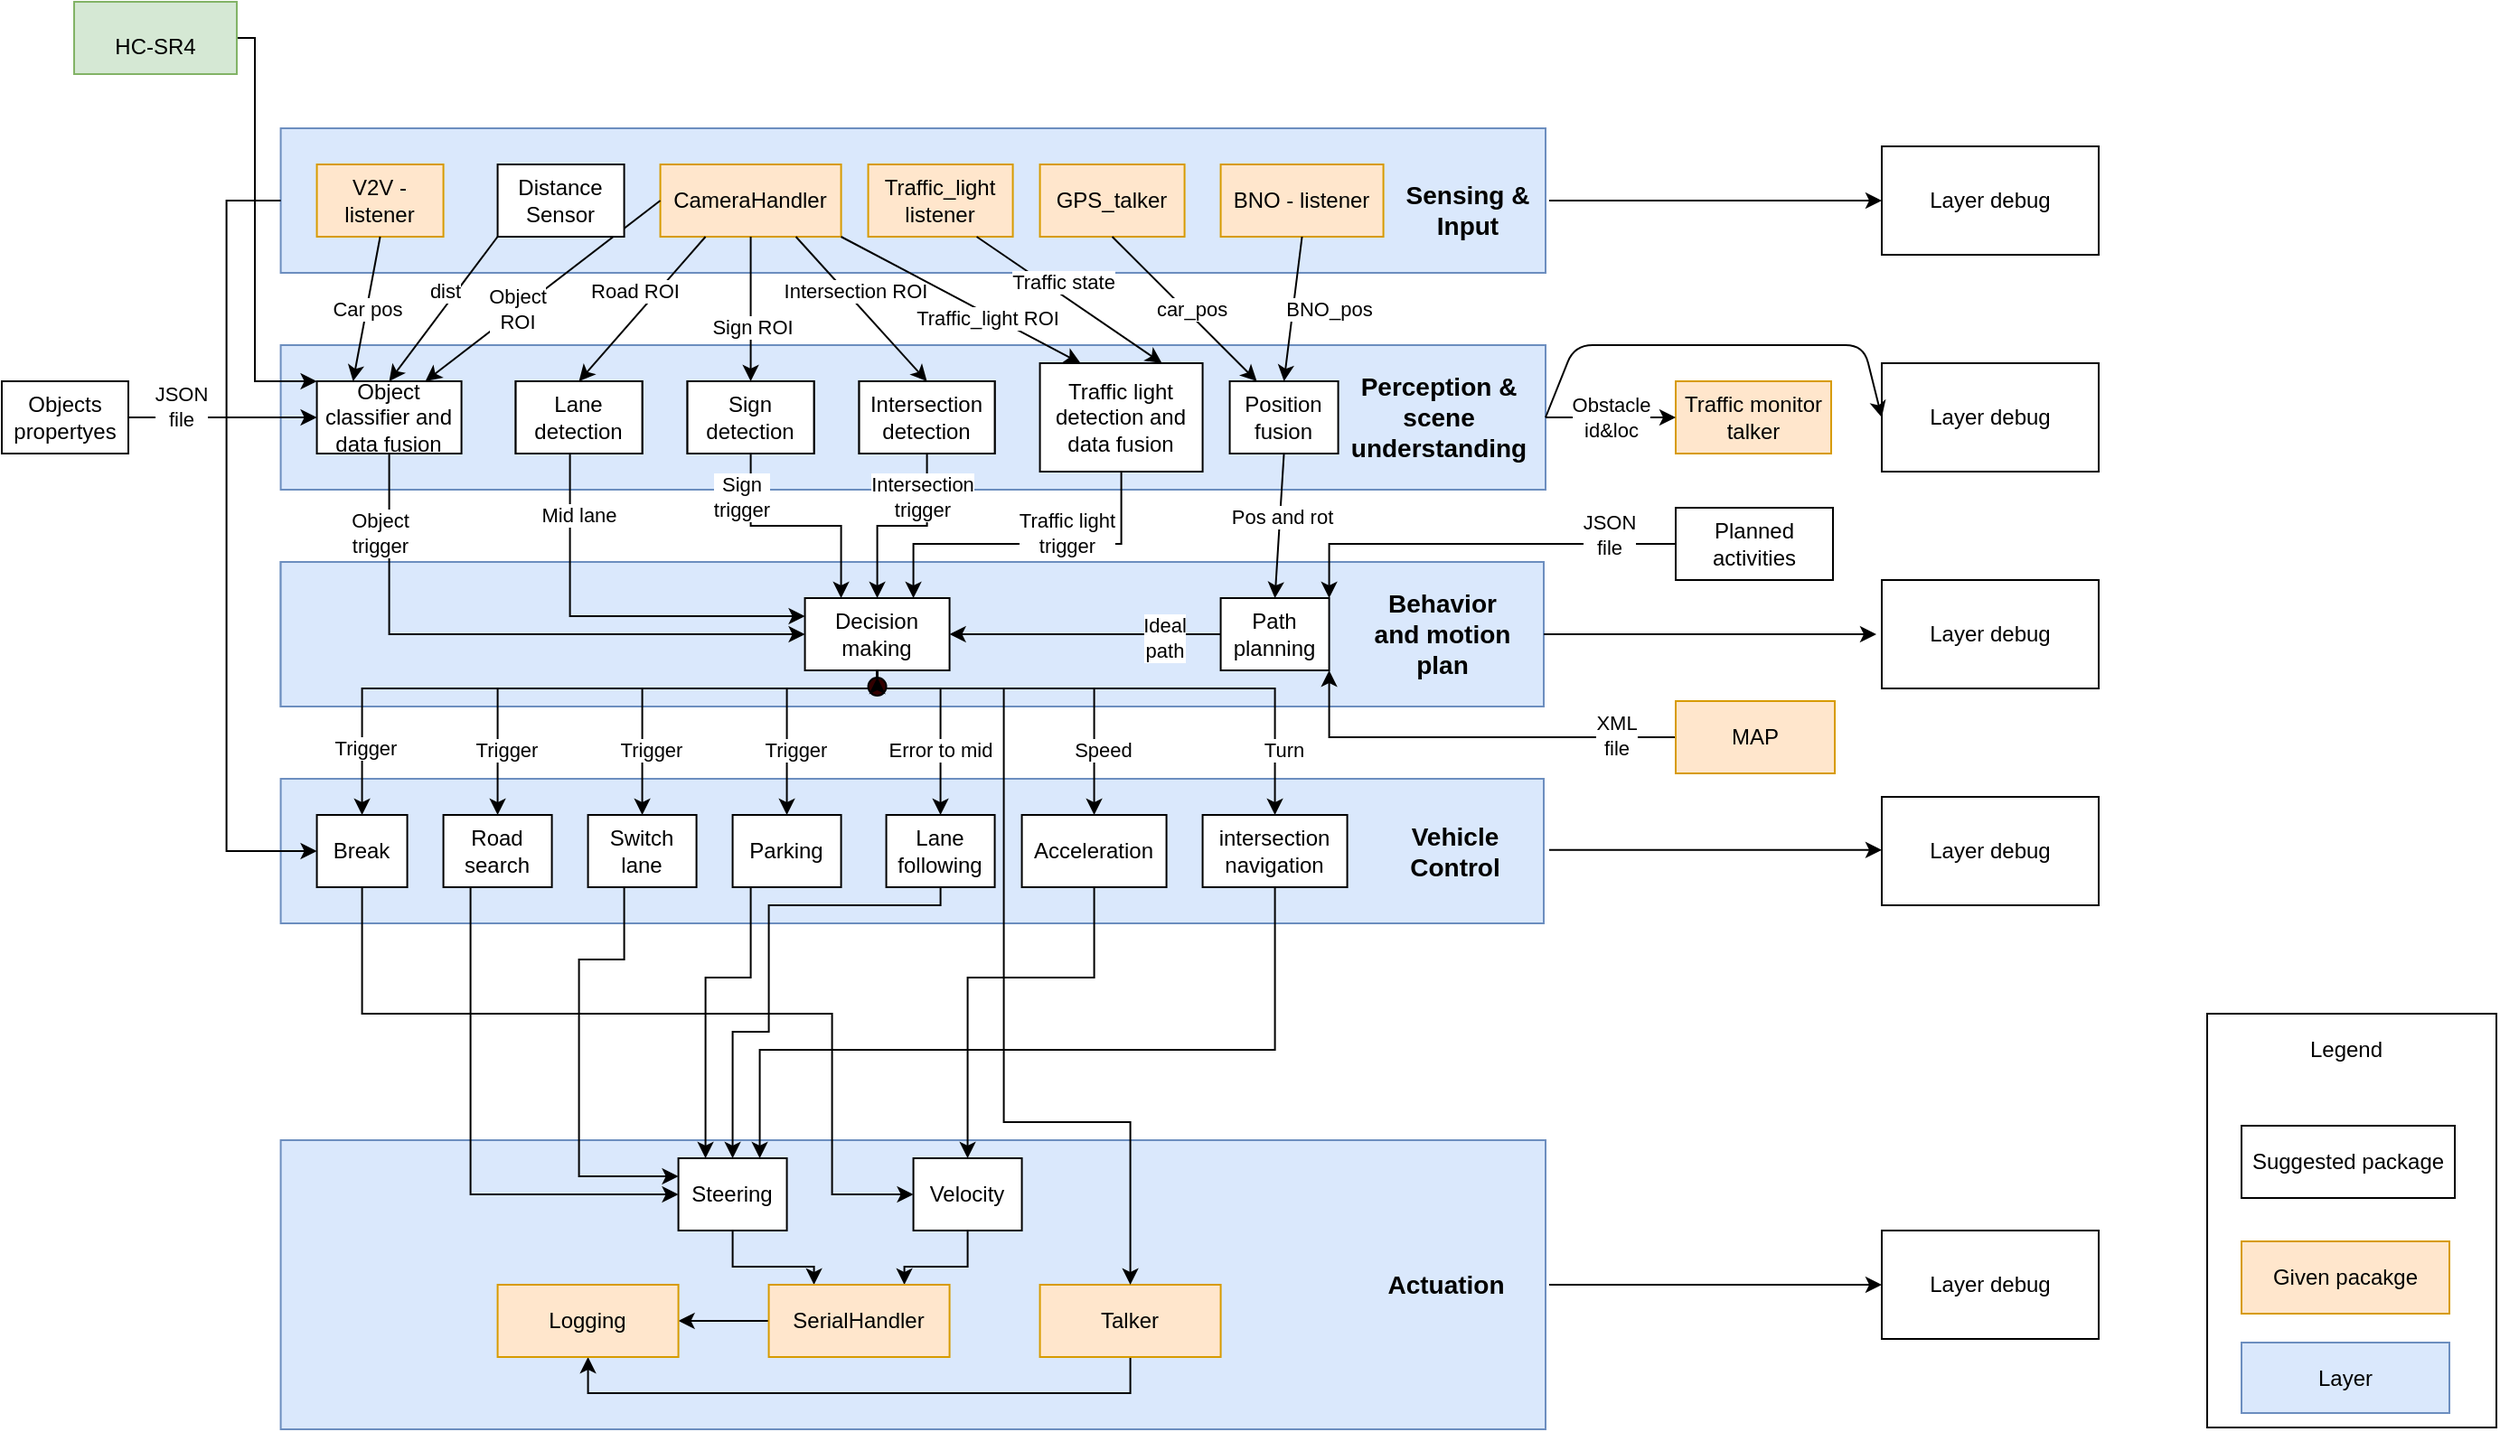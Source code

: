 <mxfile version="20.8.20" type="device"><diagram id="DKDZqXEprc8uhIXytFnv" name="Page-1"><mxGraphModel dx="1362" dy="754" grid="1" gridSize="10" guides="1" tooltips="1" connect="1" arrows="1" fold="1" page="1" pageScale="1" pageWidth="850" pageHeight="1100" math="0" shadow="0"><root><mxCell id="KGWVqX3tYelNZbesqAz7-0"/><mxCell id="KGWVqX3tYelNZbesqAz7-1" parent="KGWVqX3tYelNZbesqAz7-0"/><mxCell id="UW-TUA5hILtc3TxUjtZY-0" value="" style="rounded=0;whiteSpace=wrap;html=1;" parent="KGWVqX3tYelNZbesqAz7-1" vertex="1"><mxGeometry x="1710.004" y="780" width="160" height="229" as="geometry"/></mxCell><mxCell id="UW-TUA5hILtc3TxUjtZY-1" value="" style="rounded=0;whiteSpace=wrap;html=1;fillColor=#dae8fc;strokeColor=#6c8ebf;" parent="KGWVqX3tYelNZbesqAz7-1" vertex="1"><mxGeometry x="644.294" y="650" width="698.71" height="80" as="geometry"/></mxCell><mxCell id="UW-TUA5hILtc3TxUjtZY-2" value="" style="rounded=0;whiteSpace=wrap;html=1;fillColor=#dae8fc;strokeColor=#6c8ebf;" parent="KGWVqX3tYelNZbesqAz7-1" vertex="1"><mxGeometry x="644.294" y="850" width="699.71" height="160" as="geometry"/></mxCell><mxCell id="UW-TUA5hILtc3TxUjtZY-3" value="" style="rounded=0;whiteSpace=wrap;html=1;fillColor=#dae8fc;strokeColor=#6c8ebf;" parent="KGWVqX3tYelNZbesqAz7-1" vertex="1"><mxGeometry x="644.29" y="530" width="680" height="80" as="geometry"/></mxCell><mxCell id="UW-TUA5hILtc3TxUjtZY-4" value="" style="group;fillColor=#dae8fc;strokeColor=#6c8ebf;container=0;" parent="KGWVqX3tYelNZbesqAz7-1" vertex="1" connectable="0"><mxGeometry x="644.294" y="290" width="699.71" height="80" as="geometry"/></mxCell><mxCell id="UW-TUA5hILtc3TxUjtZY-5" value="" style="rounded=0;whiteSpace=wrap;html=1;fillColor=#dae8fc;strokeColor=#6c8ebf;" parent="KGWVqX3tYelNZbesqAz7-1" vertex="1"><mxGeometry x="644.294" y="410" width="699.71" height="80" as="geometry"/></mxCell><mxCell id="UW-TUA5hILtc3TxUjtZY-6" value="CameraHandler" style="rounded=0;whiteSpace=wrap;html=1;fillColor=#ffe6cc;strokeColor=#d79b00;" parent="KGWVqX3tYelNZbesqAz7-1" vertex="1"><mxGeometry x="854.29" y="310" width="100" height="40" as="geometry"/></mxCell><mxCell id="UW-TUA5hILtc3TxUjtZY-7" value="GPS_talker" style="rounded=0;whiteSpace=wrap;html=1;fillColor=#ffe6cc;strokeColor=#d79b00;" parent="KGWVqX3tYelNZbesqAz7-1" vertex="1"><mxGeometry x="1064.29" y="310" width="80" height="40" as="geometry"/></mxCell><mxCell id="UW-TUA5hILtc3TxUjtZY-8" value="Traffic_light listener" style="rounded=0;whiteSpace=wrap;html=1;fillColor=#ffe6cc;strokeColor=#d79b00;" parent="KGWVqX3tYelNZbesqAz7-1" vertex="1"><mxGeometry x="969.29" y="310" width="80" height="40" as="geometry"/></mxCell><mxCell id="UW-TUA5hILtc3TxUjtZY-9" value="BNO - listener" style="rounded=0;whiteSpace=wrap;html=1;fillColor=#ffe6cc;strokeColor=#d79b00;" parent="KGWVqX3tYelNZbesqAz7-1" vertex="1"><mxGeometry x="1164.29" y="310" width="90" height="40" as="geometry"/></mxCell><mxCell id="UW-TUA5hILtc3TxUjtZY-10" value="V2V - listener" style="rounded=0;whiteSpace=wrap;html=1;fillColor=#ffe6cc;strokeColor=#d79b00;" parent="KGWVqX3tYelNZbesqAz7-1" vertex="1"><mxGeometry x="664.29" y="310" width="70" height="40" as="geometry"/></mxCell><mxCell id="UW-TUA5hILtc3TxUjtZY-11" value="" style="endArrow=classic;html=1;exitX=0.25;exitY=1;exitDx=0;exitDy=0;entryX=0.5;entryY=0;entryDx=0;entryDy=0;" parent="KGWVqX3tYelNZbesqAz7-1" source="UW-TUA5hILtc3TxUjtZY-6" target="UW-TUA5hILtc3TxUjtZY-87" edge="1"><mxGeometry relative="1" as="geometry"><mxPoint x="974.29" y="650" as="sourcePoint"/><mxPoint x="1074.29" y="650" as="targetPoint"/></mxGeometry></mxCell><mxCell id="UW-TUA5hILtc3TxUjtZY-12" value="Road ROI" style="edgeLabel;resizable=0;html=1;align=center;verticalAlign=middle;" parent="UW-TUA5hILtc3TxUjtZY-11" connectable="0" vertex="1"><mxGeometry relative="1" as="geometry"><mxPoint x="-5.04" y="-9.69" as="offset"/></mxGeometry></mxCell><mxCell id="UW-TUA5hILtc3TxUjtZY-13" value="" style="endArrow=classic;html=1;exitX=0.5;exitY=1;exitDx=0;exitDy=0;entryX=0.5;entryY=0;entryDx=0;entryDy=0;" parent="KGWVqX3tYelNZbesqAz7-1" source="UW-TUA5hILtc3TxUjtZY-6" target="UW-TUA5hILtc3TxUjtZY-88" edge="1"><mxGeometry relative="1" as="geometry"><mxPoint x="749.29" y="350" as="sourcePoint"/><mxPoint x="744.29" y="430" as="targetPoint"/></mxGeometry></mxCell><mxCell id="UW-TUA5hILtc3TxUjtZY-14" value="&lt;div&gt;Sign ROI&lt;/div&gt;" style="edgeLabel;resizable=0;html=1;align=center;verticalAlign=middle;" parent="UW-TUA5hILtc3TxUjtZY-13" connectable="0" vertex="1"><mxGeometry relative="1" as="geometry"><mxPoint y="9.74" as="offset"/></mxGeometry></mxCell><mxCell id="UW-TUA5hILtc3TxUjtZY-15" value="" style="endArrow=classic;html=1;exitX=0.75;exitY=1;exitDx=0;exitDy=0;entryX=0.5;entryY=0;entryDx=0;entryDy=0;" parent="KGWVqX3tYelNZbesqAz7-1" source="UW-TUA5hILtc3TxUjtZY-6" target="UW-TUA5hILtc3TxUjtZY-89" edge="1"><mxGeometry relative="1" as="geometry"><mxPoint x="789.29" y="350" as="sourcePoint"/><mxPoint x="819.29" y="430" as="targetPoint"/></mxGeometry></mxCell><mxCell id="UW-TUA5hILtc3TxUjtZY-16" value="Intersection ROI" style="edgeLabel;resizable=0;html=1;align=center;verticalAlign=middle;" parent="UW-TUA5hILtc3TxUjtZY-15" connectable="0" vertex="1"><mxGeometry relative="1" as="geometry"><mxPoint x="-3.54" y="-9.81" as="offset"/></mxGeometry></mxCell><mxCell id="UW-TUA5hILtc3TxUjtZY-17" value="" style="endArrow=classic;html=1;exitX=0.5;exitY=1;exitDx=0;exitDy=0;entryX=0.5;entryY=0;entryDx=0;entryDy=0;" parent="KGWVqX3tYelNZbesqAz7-1" source="UW-TUA5hILtc3TxUjtZY-9" target="UW-TUA5hILtc3TxUjtZY-91" edge="1"><mxGeometry relative="1" as="geometry"><mxPoint x="814.29" y="350" as="sourcePoint"/><mxPoint x="901.79" y="430" as="targetPoint"/></mxGeometry></mxCell><mxCell id="UW-TUA5hILtc3TxUjtZY-18" value="BNO_pos" style="edgeLabel;resizable=0;html=1;align=center;verticalAlign=middle;" parent="UW-TUA5hILtc3TxUjtZY-17" connectable="0" vertex="1"><mxGeometry relative="1" as="geometry"><mxPoint x="19.88" y="-0.25" as="offset"/></mxGeometry></mxCell><mxCell id="UW-TUA5hILtc3TxUjtZY-19" value="" style="endArrow=classic;html=1;exitX=0.5;exitY=1;exitDx=0;exitDy=0;entryX=0.25;entryY=0;entryDx=0;entryDy=0;" parent="KGWVqX3tYelNZbesqAz7-1" source="UW-TUA5hILtc3TxUjtZY-7" target="UW-TUA5hILtc3TxUjtZY-91" edge="1"><mxGeometry relative="1" as="geometry"><mxPoint x="1129.29" y="350" as="sourcePoint"/><mxPoint x="1169.29" y="430" as="targetPoint"/></mxGeometry></mxCell><mxCell id="UW-TUA5hILtc3TxUjtZY-20" value="car_pos" style="edgeLabel;resizable=0;html=1;align=center;verticalAlign=middle;" parent="UW-TUA5hILtc3TxUjtZY-19" connectable="0" vertex="1"><mxGeometry relative="1" as="geometry"><mxPoint x="3.74" y="-0.01" as="offset"/></mxGeometry></mxCell><mxCell id="UW-TUA5hILtc3TxUjtZY-21" value="" style="endArrow=classic;html=1;exitX=1;exitY=1;exitDx=0;exitDy=0;entryX=0.25;entryY=0;entryDx=0;entryDy=0;" parent="KGWVqX3tYelNZbesqAz7-1" source="UW-TUA5hILtc3TxUjtZY-6" target="UW-TUA5hILtc3TxUjtZY-90" edge="1"><mxGeometry relative="1" as="geometry"><mxPoint x="929.29" y="350" as="sourcePoint"/><mxPoint x="988.04" y="430" as="targetPoint"/></mxGeometry></mxCell><mxCell id="UW-TUA5hILtc3TxUjtZY-22" value="Traffic_light ROI" style="edgeLabel;resizable=0;html=1;align=center;verticalAlign=middle;" parent="UW-TUA5hILtc3TxUjtZY-21" connectable="0" vertex="1"><mxGeometry relative="1" as="geometry"><mxPoint x="13.84" y="10.05" as="offset"/></mxGeometry></mxCell><mxCell id="UW-TUA5hILtc3TxUjtZY-23" value="" style="endArrow=classic;html=1;exitX=0.75;exitY=1;exitDx=0;exitDy=0;entryX=0.75;entryY=0;entryDx=0;entryDy=0;" parent="KGWVqX3tYelNZbesqAz7-1" source="UW-TUA5hILtc3TxUjtZY-8" target="UW-TUA5hILtc3TxUjtZY-90" edge="1"><mxGeometry relative="1" as="geometry"><mxPoint x="929.29" y="350" as="sourcePoint"/><mxPoint x="1006.79" y="430" as="targetPoint"/></mxGeometry></mxCell><mxCell id="UW-TUA5hILtc3TxUjtZY-24" value="Traffic state" style="edgeLabel;resizable=0;html=1;align=center;verticalAlign=middle;" parent="UW-TUA5hILtc3TxUjtZY-23" connectable="0" vertex="1"><mxGeometry relative="1" as="geometry"><mxPoint x="-3.54" y="-9.81" as="offset"/></mxGeometry></mxCell><mxCell id="UW-TUA5hILtc3TxUjtZY-25" value="" style="endArrow=classic;html=1;exitX=0.5;exitY=1;exitDx=0;exitDy=0;entryX=0.25;entryY=0;entryDx=0;entryDy=0;" parent="KGWVqX3tYelNZbesqAz7-1" source="UW-TUA5hILtc3TxUjtZY-10" target="UW-TUA5hILtc3TxUjtZY-86" edge="1"><mxGeometry relative="1" as="geometry"><mxPoint x="879.29" y="350" as="sourcePoint"/><mxPoint x="819.29" y="430" as="targetPoint"/></mxGeometry></mxCell><mxCell id="UW-TUA5hILtc3TxUjtZY-26" value="Car pos" style="edgeLabel;resizable=0;align=center;verticalAlign=middle;html=1;" parent="UW-TUA5hILtc3TxUjtZY-25" connectable="0" vertex="1"><mxGeometry relative="1" as="geometry"/></mxCell><mxCell id="UW-TUA5hILtc3TxUjtZY-27" value="" style="endArrow=classic;html=1;exitX=0;exitY=0.5;exitDx=0;exitDy=0;entryX=0.75;entryY=0;entryDx=0;entryDy=0;" parent="KGWVqX3tYelNZbesqAz7-1" source="UW-TUA5hILtc3TxUjtZY-6" target="UW-TUA5hILtc3TxUjtZY-86" edge="1"><mxGeometry relative="1" as="geometry"><mxPoint x="871.79" y="340" as="sourcePoint"/><mxPoint x="764.29" y="420" as="targetPoint"/></mxGeometry></mxCell><mxCell id="UW-TUA5hILtc3TxUjtZY-28" value="&lt;div&gt;Object &lt;br&gt;&lt;/div&gt;&lt;div&gt;ROI&lt;br&gt;&lt;/div&gt;" style="edgeLabel;resizable=0;html=1;align=center;verticalAlign=middle;" parent="UW-TUA5hILtc3TxUjtZY-27" connectable="0" vertex="1"><mxGeometry relative="1" as="geometry"><mxPoint x="-15" y="10" as="offset"/></mxGeometry></mxCell><mxCell id="UW-TUA5hILtc3TxUjtZY-29" value="" style="group;strokeColor=#6c8ebf;fillColor=#dae8fc;container=0;" parent="KGWVqX3tYelNZbesqAz7-1" vertex="1" connectable="0"><mxGeometry x="644.294" y="530" width="698.71" height="80" as="geometry"/></mxCell><mxCell id="UW-TUA5hILtc3TxUjtZY-30" value="" style="endArrow=classic;html=1;exitX=0;exitY=1;exitDx=0;exitDy=0;entryX=0.5;entryY=0;entryDx=0;entryDy=0;" parent="KGWVqX3tYelNZbesqAz7-1" source="UW-TUA5hILtc3TxUjtZY-85" target="UW-TUA5hILtc3TxUjtZY-86" edge="1"><mxGeometry relative="1" as="geometry"><mxPoint x="854.29" y="330" as="sourcePoint"/><mxPoint x="724.29" y="430" as="targetPoint"/></mxGeometry></mxCell><mxCell id="UW-TUA5hILtc3TxUjtZY-31" value="dist" style="edgeLabel;resizable=0;html=1;align=center;verticalAlign=middle;" parent="UW-TUA5hILtc3TxUjtZY-30" connectable="0" vertex="1"><mxGeometry relative="1" as="geometry"><mxPoint y="-10" as="offset"/></mxGeometry></mxCell><mxCell id="UW-TUA5hILtc3TxUjtZY-32" value="" style="endArrow=classic;html=1;entryX=0.5;entryY=0;entryDx=0;entryDy=0;exitX=0.5;exitY=1;exitDx=0;exitDy=0;" parent="KGWVqX3tYelNZbesqAz7-1" source="UW-TUA5hILtc3TxUjtZY-91" target="UW-TUA5hILtc3TxUjtZY-99" edge="1"><mxGeometry relative="1" as="geometry"><mxPoint x="1201.79" y="460" as="sourcePoint"/><mxPoint x="1196.79" y="540" as="targetPoint"/></mxGeometry></mxCell><mxCell id="UW-TUA5hILtc3TxUjtZY-33" value="Pos and rot" style="edgeLabel;resizable=0;html=1;align=center;verticalAlign=middle;" parent="UW-TUA5hILtc3TxUjtZY-32" connectable="0" vertex="1"><mxGeometry relative="1" as="geometry"><mxPoint x="1.24" y="-4.84" as="offset"/></mxGeometry></mxCell><mxCell id="UW-TUA5hILtc3TxUjtZY-34" value="&lt;font style=&quot;font-size: 14px&quot;&gt;&lt;b&gt;Vehicle Control&lt;/b&gt;&lt;/font&gt;" style="text;html=1;strokeColor=none;fillColor=none;align=center;verticalAlign=middle;whiteSpace=wrap;rounded=0;" parent="KGWVqX3tYelNZbesqAz7-1" vertex="1"><mxGeometry x="1249" y="680" width="90" height="20" as="geometry"/></mxCell><mxCell id="UW-TUA5hILtc3TxUjtZY-35" style="edgeStyle=orthogonalEdgeStyle;rounded=0;orthogonalLoop=1;jettySize=auto;html=1;entryX=0;entryY=0.5;entryDx=0;entryDy=0;" parent="KGWVqX3tYelNZbesqAz7-1" source="UW-TUA5hILtc3TxUjtZY-36" target="UW-TUA5hILtc3TxUjtZY-77" edge="1"><mxGeometry relative="1" as="geometry"><Array as="points"><mxPoint x="689.29" y="780"/><mxPoint x="949.29" y="780"/><mxPoint x="949.29" y="880"/></Array></mxGeometry></mxCell><mxCell id="UW-TUA5hILtc3TxUjtZY-36" value="Break" style="rounded=0;whiteSpace=wrap;html=1;" parent="KGWVqX3tYelNZbesqAz7-1" vertex="1"><mxGeometry x="664.29" y="670" width="50" height="40" as="geometry"/></mxCell><mxCell id="UW-TUA5hILtc3TxUjtZY-37" style="edgeStyle=orthogonalEdgeStyle;rounded=0;orthogonalLoop=1;jettySize=auto;html=1;entryX=1;entryY=0;entryDx=0;entryDy=0;" parent="KGWVqX3tYelNZbesqAz7-1" source="UW-TUA5hILtc3TxUjtZY-38" target="UW-TUA5hILtc3TxUjtZY-99" edge="1"><mxGeometry relative="1" as="geometry"><Array as="points"><mxPoint x="1224.29" y="520"/></Array></mxGeometry></mxCell><mxCell id="UW-TUA5hILtc3TxUjtZY-38" value="Planned activities" style="rounded=0;whiteSpace=wrap;html=1;" parent="KGWVqX3tYelNZbesqAz7-1" vertex="1"><mxGeometry x="1416.004" y="500" width="87" height="40" as="geometry"/></mxCell><mxCell id="UW-TUA5hILtc3TxUjtZY-39" style="edgeStyle=orthogonalEdgeStyle;rounded=0;orthogonalLoop=1;jettySize=auto;html=1;entryX=0.25;entryY=0;entryDx=0;entryDy=0;" parent="KGWVqX3tYelNZbesqAz7-1" source="UW-TUA5hILtc3TxUjtZY-40" target="UW-TUA5hILtc3TxUjtZY-79" edge="1"><mxGeometry relative="1" as="geometry"><Array as="points"><mxPoint x="904.29" y="760"/><mxPoint x="879.29" y="760"/></Array></mxGeometry></mxCell><mxCell id="UW-TUA5hILtc3TxUjtZY-40" value="Parking" style="rounded=0;whiteSpace=wrap;html=1;" parent="KGWVqX3tYelNZbesqAz7-1" vertex="1"><mxGeometry x="894.29" y="670" width="60" height="40" as="geometry"/></mxCell><mxCell id="UW-TUA5hILtc3TxUjtZY-41" style="edgeStyle=orthogonalEdgeStyle;rounded=0;orthogonalLoop=1;jettySize=auto;html=1;entryX=0.75;entryY=0;entryDx=0;entryDy=0;" parent="KGWVqX3tYelNZbesqAz7-1" source="UW-TUA5hILtc3TxUjtZY-42" target="UW-TUA5hILtc3TxUjtZY-79" edge="1"><mxGeometry relative="1" as="geometry"><Array as="points"><mxPoint x="1194.29" y="800"/><mxPoint x="909.29" y="800"/></Array></mxGeometry></mxCell><mxCell id="UW-TUA5hILtc3TxUjtZY-42" value="intersection navigation" style="rounded=0;whiteSpace=wrap;html=1;" parent="KGWVqX3tYelNZbesqAz7-1" vertex="1"><mxGeometry x="1154.29" y="670" width="80" height="40" as="geometry"/></mxCell><mxCell id="UW-TUA5hILtc3TxUjtZY-43" style="edgeStyle=orthogonalEdgeStyle;rounded=0;orthogonalLoop=1;jettySize=auto;html=1;entryX=0;entryY=0.5;entryDx=0;entryDy=0;exitX=0.25;exitY=1;exitDx=0;exitDy=0;" parent="KGWVqX3tYelNZbesqAz7-1" source="UW-TUA5hILtc3TxUjtZY-44" target="UW-TUA5hILtc3TxUjtZY-79" edge="1"><mxGeometry relative="1" as="geometry"><Array as="points"><mxPoint x="749.29" y="880"/></Array></mxGeometry></mxCell><mxCell id="UW-TUA5hILtc3TxUjtZY-44" value="Road search" style="rounded=0;whiteSpace=wrap;html=1;" parent="KGWVqX3tYelNZbesqAz7-1" vertex="1"><mxGeometry x="734.29" y="670" width="60" height="40" as="geometry"/></mxCell><mxCell id="UW-TUA5hILtc3TxUjtZY-45" style="edgeStyle=orthogonalEdgeStyle;rounded=0;orthogonalLoop=1;jettySize=auto;html=1;entryX=0;entryY=0.25;entryDx=0;entryDy=0;" parent="KGWVqX3tYelNZbesqAz7-1" source="UW-TUA5hILtc3TxUjtZY-46" target="UW-TUA5hILtc3TxUjtZY-79" edge="1"><mxGeometry relative="1" as="geometry"><Array as="points"><mxPoint x="834.29" y="750"/><mxPoint x="809.29" y="750"/><mxPoint x="809.29" y="870"/></Array></mxGeometry></mxCell><mxCell id="UW-TUA5hILtc3TxUjtZY-46" value="Switch lane" style="rounded=0;whiteSpace=wrap;html=1;" parent="KGWVqX3tYelNZbesqAz7-1" vertex="1"><mxGeometry x="814.29" y="670" width="60" height="40" as="geometry"/></mxCell><mxCell id="UW-TUA5hILtc3TxUjtZY-47" style="edgeStyle=orthogonalEdgeStyle;rounded=0;orthogonalLoop=1;jettySize=auto;html=1;entryX=0;entryY=0.5;entryDx=0;entryDy=0;" parent="KGWVqX3tYelNZbesqAz7-1" source="UW-TUA5hILtc3TxUjtZY-86" target="UW-TUA5hILtc3TxUjtZY-101" edge="1"><mxGeometry relative="1" as="geometry"><Array as="points"><mxPoint x="704.29" y="570"/></Array></mxGeometry></mxCell><mxCell id="UW-TUA5hILtc3TxUjtZY-48" style="edgeStyle=orthogonalEdgeStyle;rounded=0;orthogonalLoop=1;jettySize=auto;html=1;entryX=0;entryY=0.5;entryDx=0;entryDy=0;" parent="KGWVqX3tYelNZbesqAz7-1" target="UW-TUA5hILtc3TxUjtZY-36" edge="1"><mxGeometry relative="1" as="geometry"><mxPoint x="644.29" y="330" as="sourcePoint"/><Array as="points"><mxPoint x="614.29" y="330"/><mxPoint x="614.29" y="690"/></Array></mxGeometry></mxCell><mxCell id="UW-TUA5hILtc3TxUjtZY-49" style="edgeStyle=orthogonalEdgeStyle;rounded=0;orthogonalLoop=1;jettySize=auto;html=1;entryX=0.5;entryY=0;entryDx=0;entryDy=0;" parent="KGWVqX3tYelNZbesqAz7-1" source="UW-TUA5hILtc3TxUjtZY-101" target="UW-TUA5hILtc3TxUjtZY-46" edge="1"><mxGeometry relative="1" as="geometry"><Array as="points"><mxPoint x="974.29" y="600"/><mxPoint x="844.29" y="600"/></Array></mxGeometry></mxCell><mxCell id="UW-TUA5hILtc3TxUjtZY-50" style="edgeStyle=orthogonalEdgeStyle;rounded=0;orthogonalLoop=1;jettySize=auto;html=1;entryX=0.5;entryY=0;entryDx=0;entryDy=0;" parent="KGWVqX3tYelNZbesqAz7-1" target="UW-TUA5hILtc3TxUjtZY-69" edge="1"><mxGeometry relative="1" as="geometry"><mxPoint x="974.29" y="590" as="sourcePoint"/><mxPoint x="864.29" y="670" as="targetPoint"/><Array as="points"><mxPoint x="974.29" y="600"/><mxPoint x="1009.29" y="600"/></Array></mxGeometry></mxCell><mxCell id="UW-TUA5hILtc3TxUjtZY-51" style="edgeStyle=orthogonalEdgeStyle;rounded=0;orthogonalLoop=1;jettySize=auto;html=1;entryX=0.5;entryY=0;entryDx=0;entryDy=0;" parent="KGWVqX3tYelNZbesqAz7-1" target="UW-TUA5hILtc3TxUjtZY-40" edge="1"><mxGeometry relative="1" as="geometry"><mxPoint x="974.29" y="590" as="sourcePoint"/><mxPoint x="864.29" y="670" as="targetPoint"/><Array as="points"><mxPoint x="974.29" y="600"/><mxPoint x="924.29" y="600"/></Array></mxGeometry></mxCell><mxCell id="UW-TUA5hILtc3TxUjtZY-52" style="edgeStyle=orthogonalEdgeStyle;rounded=0;orthogonalLoop=1;jettySize=auto;html=1;entryX=0;entryY=0.25;entryDx=0;entryDy=0;" parent="KGWVqX3tYelNZbesqAz7-1" source="UW-TUA5hILtc3TxUjtZY-87" target="UW-TUA5hILtc3TxUjtZY-101" edge="1"><mxGeometry relative="1" as="geometry"><Array as="points"><mxPoint x="804.29" y="560"/></Array></mxGeometry></mxCell><mxCell id="UW-TUA5hILtc3TxUjtZY-53" style="edgeStyle=orthogonalEdgeStyle;rounded=0;orthogonalLoop=1;jettySize=auto;html=1;entryX=0.25;entryY=0;entryDx=0;entryDy=0;" parent="KGWVqX3tYelNZbesqAz7-1" source="UW-TUA5hILtc3TxUjtZY-88" target="UW-TUA5hILtc3TxUjtZY-101" edge="1"><mxGeometry relative="1" as="geometry"/></mxCell><mxCell id="UW-TUA5hILtc3TxUjtZY-54" style="edgeStyle=orthogonalEdgeStyle;rounded=0;orthogonalLoop=1;jettySize=auto;html=1;" parent="KGWVqX3tYelNZbesqAz7-1" source="UW-TUA5hILtc3TxUjtZY-89" target="UW-TUA5hILtc3TxUjtZY-101" edge="1"><mxGeometry relative="1" as="geometry"/></mxCell><mxCell id="UW-TUA5hILtc3TxUjtZY-55" style="edgeStyle=orthogonalEdgeStyle;rounded=0;orthogonalLoop=1;jettySize=auto;html=1;entryX=0.75;entryY=0;entryDx=0;entryDy=0;" parent="KGWVqX3tYelNZbesqAz7-1" source="UW-TUA5hILtc3TxUjtZY-90" target="UW-TUA5hILtc3TxUjtZY-101" edge="1"><mxGeometry relative="1" as="geometry"><Array as="points"><mxPoint x="1109.29" y="520"/><mxPoint x="994.29" y="520"/></Array></mxGeometry></mxCell><mxCell id="UW-TUA5hILtc3TxUjtZY-56" value="&lt;div&gt;JSON &lt;br&gt;&lt;/div&gt;&lt;div&gt;file&lt;/div&gt;" style="edgeLabel;resizable=0;html=1;align=center;verticalAlign=middle;" parent="KGWVqX3tYelNZbesqAz7-1" connectable="0" vertex="1"><mxGeometry x="1389.005" y="520.002" as="geometry"><mxPoint x="-10" y="-5" as="offset"/></mxGeometry></mxCell><mxCell id="UW-TUA5hILtc3TxUjtZY-57" value="&lt;div&gt;Traffic light&lt;/div&gt;&lt;div&gt;trigger&lt;br&gt;&lt;/div&gt;" style="edgeLabel;resizable=0;html=1;align=center;verticalAlign=middle;" parent="KGWVqX3tYelNZbesqAz7-1" connectable="0" vertex="1"><mxGeometry x="1064.295" y="520.002" as="geometry"><mxPoint x="14" y="-6" as="offset"/></mxGeometry></mxCell><mxCell id="UW-TUA5hILtc3TxUjtZY-58" value="&lt;div&gt;Intersection&lt;/div&gt;&lt;div&gt;trigger&lt;br&gt;&lt;/div&gt;" style="edgeLabel;resizable=0;html=1;align=center;verticalAlign=middle;" parent="KGWVqX3tYelNZbesqAz7-1" connectable="0" vertex="1"><mxGeometry x="984.295" y="500.002" as="geometry"><mxPoint x="14" y="-6" as="offset"/></mxGeometry></mxCell><mxCell id="UW-TUA5hILtc3TxUjtZY-59" value="&lt;div&gt;Sign&lt;/div&gt;&lt;div&gt;trigger&lt;br&gt;&lt;/div&gt;" style="edgeLabel;resizable=0;html=1;align=center;verticalAlign=middle;" parent="KGWVqX3tYelNZbesqAz7-1" connectable="0" vertex="1"><mxGeometry x="884.295" y="500.002" as="geometry"><mxPoint x="14" y="-6" as="offset"/></mxGeometry></mxCell><mxCell id="UW-TUA5hILtc3TxUjtZY-60" value="&lt;div&gt;Mid lane&lt;/div&gt;" style="edgeLabel;resizable=0;html=1;align=center;verticalAlign=middle;" parent="KGWVqX3tYelNZbesqAz7-1" connectable="0" vertex="1"><mxGeometry x="794.295" y="510.002" as="geometry"><mxPoint x="14" y="-6" as="offset"/></mxGeometry></mxCell><mxCell id="UW-TUA5hILtc3TxUjtZY-61" value="&lt;div&gt;Object &lt;br&gt;&lt;/div&gt;&lt;div&gt;trigger&lt;/div&gt;" style="edgeLabel;resizable=0;html=1;align=center;verticalAlign=middle;" parent="KGWVqX3tYelNZbesqAz7-1" connectable="0" vertex="1"><mxGeometry x="684.295" y="520.002" as="geometry"><mxPoint x="14" y="-6" as="offset"/></mxGeometry></mxCell><mxCell id="UW-TUA5hILtc3TxUjtZY-62" style="edgeStyle=orthogonalEdgeStyle;rounded=0;orthogonalLoop=1;jettySize=auto;html=1;entryX=0;entryY=0.5;entryDx=0;entryDy=0;" parent="KGWVqX3tYelNZbesqAz7-1" source="UW-TUA5hILtc3TxUjtZY-63" target="UW-TUA5hILtc3TxUjtZY-86" edge="1"><mxGeometry relative="1" as="geometry"/></mxCell><mxCell id="UW-TUA5hILtc3TxUjtZY-63" value="&lt;div&gt;Objects&lt;/div&gt;&lt;div&gt;propertyes&lt;br&gt;&lt;/div&gt;" style="rounded=0;whiteSpace=wrap;html=1;" parent="KGWVqX3tYelNZbesqAz7-1" vertex="1"><mxGeometry x="490" y="430" width="70" height="40" as="geometry"/></mxCell><mxCell id="UW-TUA5hILtc3TxUjtZY-64" value="&lt;div&gt;JSON&lt;/div&gt;&lt;div&gt;file&lt;br&gt;&lt;/div&gt;" style="edgeLabel;resizable=0;html=1;align=center;verticalAlign=middle;" parent="KGWVqX3tYelNZbesqAz7-1" connectable="0" vertex="1"><mxGeometry x="574.295" y="450.002" as="geometry"><mxPoint x="14" y="-6" as="offset"/></mxGeometry></mxCell><mxCell id="UW-TUA5hILtc3TxUjtZY-65" style="edgeStyle=orthogonalEdgeStyle;rounded=0;orthogonalLoop=1;jettySize=auto;html=1;entryX=1;entryY=1;entryDx=0;entryDy=0;" parent="KGWVqX3tYelNZbesqAz7-1" source="UW-TUA5hILtc3TxUjtZY-66" target="UW-TUA5hILtc3TxUjtZY-99" edge="1"><mxGeometry relative="1" as="geometry"/></mxCell><mxCell id="UW-TUA5hILtc3TxUjtZY-66" value="MAP" style="rounded=0;whiteSpace=wrap;html=1;fillColor=#ffe6cc;strokeColor=#d79b00;" parent="KGWVqX3tYelNZbesqAz7-1" vertex="1"><mxGeometry x="1416.004" y="607" width="88" height="40" as="geometry"/></mxCell><mxCell id="UW-TUA5hILtc3TxUjtZY-67" value="&lt;div&gt;XML&lt;br&gt;&lt;/div&gt;&lt;div&gt;file&lt;/div&gt;" style="edgeLabel;resizable=0;html=1;align=center;verticalAlign=middle;" parent="KGWVqX3tYelNZbesqAz7-1" connectable="0" vertex="1"><mxGeometry x="1393.005" y="631.002" as="geometry"><mxPoint x="-10" y="-5" as="offset"/></mxGeometry></mxCell><mxCell id="UW-TUA5hILtc3TxUjtZY-68" style="edgeStyle=orthogonalEdgeStyle;rounded=0;orthogonalLoop=1;jettySize=auto;html=1;entryX=0.5;entryY=0;entryDx=0;entryDy=0;" parent="KGWVqX3tYelNZbesqAz7-1" source="UW-TUA5hILtc3TxUjtZY-69" target="UW-TUA5hILtc3TxUjtZY-79" edge="1"><mxGeometry relative="1" as="geometry"><Array as="points"><mxPoint x="1009.29" y="720"/><mxPoint x="914.29" y="720"/><mxPoint x="914.29" y="790"/><mxPoint x="894.29" y="790"/></Array></mxGeometry></mxCell><mxCell id="UW-TUA5hILtc3TxUjtZY-69" value="Lane following" style="rounded=0;whiteSpace=wrap;html=1;" parent="KGWVqX3tYelNZbesqAz7-1" vertex="1"><mxGeometry x="979.29" y="670" width="60" height="40" as="geometry"/></mxCell><mxCell id="UW-TUA5hILtc3TxUjtZY-70" style="edgeStyle=orthogonalEdgeStyle;rounded=0;orthogonalLoop=1;jettySize=auto;html=1;entryX=0.5;entryY=0;entryDx=0;entryDy=0;" parent="KGWVqX3tYelNZbesqAz7-1" source="UW-TUA5hILtc3TxUjtZY-71" target="UW-TUA5hILtc3TxUjtZY-77" edge="1"><mxGeometry relative="1" as="geometry"><Array as="points"><mxPoint x="1094.29" y="760"/><mxPoint x="1024.29" y="760"/></Array></mxGeometry></mxCell><mxCell id="UW-TUA5hILtc3TxUjtZY-71" value="Acceleration" style="rounded=0;whiteSpace=wrap;html=1;" parent="KGWVqX3tYelNZbesqAz7-1" vertex="1"><mxGeometry x="1054.29" y="670" width="80" height="40" as="geometry"/></mxCell><mxCell id="UW-TUA5hILtc3TxUjtZY-72" style="edgeStyle=orthogonalEdgeStyle;rounded=0;orthogonalLoop=1;jettySize=auto;html=1;entryX=0.5;entryY=0;entryDx=0;entryDy=0;" parent="KGWVqX3tYelNZbesqAz7-1" target="UW-TUA5hILtc3TxUjtZY-71" edge="1"><mxGeometry relative="1" as="geometry"><mxPoint x="974.29" y="590" as="sourcePoint"/><mxPoint x="1009.29" y="670" as="targetPoint"/><Array as="points"><mxPoint x="974.29" y="600"/><mxPoint x="1094.29" y="600"/></Array></mxGeometry></mxCell><mxCell id="UW-TUA5hILtc3TxUjtZY-73" style="edgeStyle=orthogonalEdgeStyle;rounded=0;orthogonalLoop=1;jettySize=auto;html=1;entryX=0.5;entryY=0;entryDx=0;entryDy=0;" parent="KGWVqX3tYelNZbesqAz7-1" target="UW-TUA5hILtc3TxUjtZY-42" edge="1"><mxGeometry relative="1" as="geometry"><mxPoint x="974.29" y="590" as="sourcePoint"/><mxPoint x="1094.29" y="670" as="targetPoint"/><Array as="points"><mxPoint x="974.29" y="600"/><mxPoint x="1194.29" y="600"/></Array></mxGeometry></mxCell><mxCell id="UW-TUA5hILtc3TxUjtZY-74" style="edgeStyle=orthogonalEdgeStyle;rounded=0;orthogonalLoop=1;jettySize=auto;html=1;entryX=0.5;entryY=0;entryDx=0;entryDy=0;" parent="KGWVqX3tYelNZbesqAz7-1" target="UW-TUA5hILtc3TxUjtZY-36" edge="1"><mxGeometry relative="1" as="geometry"><mxPoint x="974.29" y="590" as="sourcePoint"/><mxPoint x="764.29" y="670" as="targetPoint"/><Array as="points"><mxPoint x="974.29" y="600"/><mxPoint x="689.29" y="600"/></Array></mxGeometry></mxCell><mxCell id="UW-TUA5hILtc3TxUjtZY-75" style="edgeStyle=orthogonalEdgeStyle;rounded=0;orthogonalLoop=1;jettySize=auto;html=1;entryX=0.5;entryY=0;entryDx=0;entryDy=0;" parent="KGWVqX3tYelNZbesqAz7-1" source="UW-TUA5hILtc3TxUjtZY-111" target="UW-TUA5hILtc3TxUjtZY-44" edge="1"><mxGeometry relative="1" as="geometry"><mxPoint x="974.29" y="590" as="sourcePoint"/><mxPoint x="844.29" y="670" as="targetPoint"/><Array as="points"><mxPoint x="764.29" y="600"/></Array></mxGeometry></mxCell><mxCell id="UW-TUA5hILtc3TxUjtZY-76" style="edgeStyle=orthogonalEdgeStyle;rounded=0;orthogonalLoop=1;jettySize=auto;html=1;entryX=0.75;entryY=0;entryDx=0;entryDy=0;" parent="KGWVqX3tYelNZbesqAz7-1" source="UW-TUA5hILtc3TxUjtZY-77" target="UW-TUA5hILtc3TxUjtZY-81" edge="1"><mxGeometry relative="1" as="geometry"/></mxCell><mxCell id="UW-TUA5hILtc3TxUjtZY-77" value="Velocity" style="rounded=0;whiteSpace=wrap;html=1;" parent="KGWVqX3tYelNZbesqAz7-1" vertex="1"><mxGeometry x="994.29" y="860" width="60" height="40" as="geometry"/></mxCell><mxCell id="UW-TUA5hILtc3TxUjtZY-78" style="edgeStyle=orthogonalEdgeStyle;rounded=0;orthogonalLoop=1;jettySize=auto;html=1;entryX=0.25;entryY=0;entryDx=0;entryDy=0;" parent="KGWVqX3tYelNZbesqAz7-1" source="UW-TUA5hILtc3TxUjtZY-79" target="UW-TUA5hILtc3TxUjtZY-81" edge="1"><mxGeometry relative="1" as="geometry"/></mxCell><mxCell id="UW-TUA5hILtc3TxUjtZY-79" value="Steering" style="rounded=0;whiteSpace=wrap;html=1;" parent="KGWVqX3tYelNZbesqAz7-1" vertex="1"><mxGeometry x="864.29" y="860" width="60" height="40" as="geometry"/></mxCell><mxCell id="UW-TUA5hILtc3TxUjtZY-80" style="edgeStyle=orthogonalEdgeStyle;rounded=0;orthogonalLoop=1;jettySize=auto;html=1;" parent="KGWVqX3tYelNZbesqAz7-1" source="UW-TUA5hILtc3TxUjtZY-81" target="UW-TUA5hILtc3TxUjtZY-84" edge="1"><mxGeometry relative="1" as="geometry"/></mxCell><mxCell id="UW-TUA5hILtc3TxUjtZY-81" value="SerialHandler" style="rounded=0;whiteSpace=wrap;html=1;fillColor=#ffe6cc;strokeColor=#d79b00;" parent="KGWVqX3tYelNZbesqAz7-1" vertex="1"><mxGeometry x="914.29" y="930" width="100" height="40" as="geometry"/></mxCell><mxCell id="UW-TUA5hILtc3TxUjtZY-82" style="edgeStyle=orthogonalEdgeStyle;rounded=0;orthogonalLoop=1;jettySize=auto;html=1;entryX=0.5;entryY=1;entryDx=0;entryDy=0;" parent="KGWVqX3tYelNZbesqAz7-1" source="UW-TUA5hILtc3TxUjtZY-83" target="UW-TUA5hILtc3TxUjtZY-84" edge="1"><mxGeometry relative="1" as="geometry"><Array as="points"><mxPoint x="1114.29" y="990"/><mxPoint x="814.29" y="990"/></Array></mxGeometry></mxCell><mxCell id="UW-TUA5hILtc3TxUjtZY-83" value="Talker" style="rounded=0;whiteSpace=wrap;html=1;fillColor=#ffe6cc;strokeColor=#d79b00;" parent="KGWVqX3tYelNZbesqAz7-1" vertex="1"><mxGeometry x="1064.29" y="930" width="100" height="40" as="geometry"/></mxCell><mxCell id="UW-TUA5hILtc3TxUjtZY-84" value="Logging" style="rounded=0;whiteSpace=wrap;html=1;fillColor=#ffe6cc;strokeColor=#d79b00;" parent="KGWVqX3tYelNZbesqAz7-1" vertex="1"><mxGeometry x="764.29" y="930" width="100" height="40" as="geometry"/></mxCell><mxCell id="UW-TUA5hILtc3TxUjtZY-85" value="Distance Sensor" style="rounded=0;whiteSpace=wrap;html=1;" parent="KGWVqX3tYelNZbesqAz7-1" vertex="1"><mxGeometry x="764.29" y="310" width="70" height="40" as="geometry"/></mxCell><mxCell id="UW-TUA5hILtc3TxUjtZY-86" value="Object classifier and data fusion" style="rounded=0;whiteSpace=wrap;html=1;" parent="KGWVqX3tYelNZbesqAz7-1" vertex="1"><mxGeometry x="664.29" y="430" width="80" height="40" as="geometry"/></mxCell><mxCell id="UW-TUA5hILtc3TxUjtZY-87" value="Lane detection" style="rounded=0;whiteSpace=wrap;html=1;" parent="KGWVqX3tYelNZbesqAz7-1" vertex="1"><mxGeometry x="774.29" y="430" width="70" height="40" as="geometry"/></mxCell><mxCell id="UW-TUA5hILtc3TxUjtZY-88" value="Sign detection" style="rounded=0;whiteSpace=wrap;html=1;" parent="KGWVqX3tYelNZbesqAz7-1" vertex="1"><mxGeometry x="869.29" y="430" width="70" height="40" as="geometry"/></mxCell><mxCell id="UW-TUA5hILtc3TxUjtZY-89" value="Intersection detection" style="rounded=0;whiteSpace=wrap;html=1;" parent="KGWVqX3tYelNZbesqAz7-1" vertex="1"><mxGeometry x="964.29" y="430" width="75" height="40" as="geometry"/></mxCell><mxCell id="UW-TUA5hILtc3TxUjtZY-90" value="Traffic light detection and data fusion" style="rounded=0;whiteSpace=wrap;html=1;" parent="KGWVqX3tYelNZbesqAz7-1" vertex="1"><mxGeometry x="1064.29" y="420" width="90" height="60" as="geometry"/></mxCell><mxCell id="UW-TUA5hILtc3TxUjtZY-91" value="Position fusion" style="rounded=0;whiteSpace=wrap;html=1;" parent="KGWVqX3tYelNZbesqAz7-1" vertex="1"><mxGeometry x="1169.29" y="430" width="60" height="40" as="geometry"/></mxCell><mxCell id="UW-TUA5hILtc3TxUjtZY-92" value="Lane detection" style="rounded=0;whiteSpace=wrap;html=1;" parent="KGWVqX3tYelNZbesqAz7-1" vertex="1"><mxGeometry x="774.29" y="430" width="70" height="40" as="geometry"/></mxCell><mxCell id="UW-TUA5hILtc3TxUjtZY-93" value="Sign detection" style="rounded=0;whiteSpace=wrap;html=1;" parent="KGWVqX3tYelNZbesqAz7-1" vertex="1"><mxGeometry x="869.29" y="430" width="70" height="40" as="geometry"/></mxCell><mxCell id="UW-TUA5hILtc3TxUjtZY-94" value="Intersection detection" style="rounded=0;whiteSpace=wrap;html=1;" parent="KGWVqX3tYelNZbesqAz7-1" vertex="1"><mxGeometry x="964.29" y="430" width="75" height="40" as="geometry"/></mxCell><mxCell id="UW-TUA5hILtc3TxUjtZY-95" value="&lt;font style=&quot;font-size: 14px&quot;&gt;&lt;b&gt;Perception &amp;amp; scene understanding&lt;br&gt;&lt;/b&gt;&lt;/font&gt;" style="text;html=1;strokeColor=none;fillColor=none;align=center;verticalAlign=middle;whiteSpace=wrap;rounded=0;" parent="KGWVqX3tYelNZbesqAz7-1" vertex="1"><mxGeometry x="1240" y="440" width="90" height="20" as="geometry"/></mxCell><mxCell id="UW-TUA5hILtc3TxUjtZY-96" value="&lt;div style=&quot;font-size: 14px&quot;&gt;&lt;b&gt;&lt;font style=&quot;font-size: 14px&quot;&gt;&lt;span&gt;Sensing &amp;amp;&lt;br&gt;&lt;/span&gt;&lt;/font&gt;&lt;/b&gt;&lt;/div&gt;&lt;div style=&quot;font-size: 14px&quot;&gt;&lt;b&gt;&lt;font style=&quot;font-size: 14px&quot;&gt;Input&lt;/font&gt;&lt;/b&gt;&lt;/div&gt;" style="text;html=1;align=center;verticalAlign=middle;whiteSpace=wrap;rounded=0;" parent="KGWVqX3tYelNZbesqAz7-1" vertex="1"><mxGeometry x="1256" y="325" width="90" height="20" as="geometry"/></mxCell><mxCell id="UW-TUA5hILtc3TxUjtZY-97" value="&lt;div style=&quot;font-size: 14px&quot;&gt;&lt;font style=&quot;font-size: 14px&quot;&gt;&lt;b&gt;Behavior and motion plan&lt;/b&gt;&lt;/font&gt;&lt;br&gt;&lt;/div&gt;" style="text;html=1;strokeColor=none;fillColor=none;align=center;verticalAlign=middle;whiteSpace=wrap;rounded=0;" parent="KGWVqX3tYelNZbesqAz7-1" vertex="1"><mxGeometry x="1242" y="560" width="90" height="20" as="geometry"/></mxCell><mxCell id="UW-TUA5hILtc3TxUjtZY-98" style="edgeStyle=orthogonalEdgeStyle;rounded=0;orthogonalLoop=1;jettySize=auto;html=1;" parent="KGWVqX3tYelNZbesqAz7-1" source="UW-TUA5hILtc3TxUjtZY-99" target="UW-TUA5hILtc3TxUjtZY-101" edge="1"><mxGeometry x="644.29" y="530" as="geometry"/></mxCell><mxCell id="UW-TUA5hILtc3TxUjtZY-99" value="Path planning" style="rounded=0;whiteSpace=wrap;html=1;" parent="KGWVqX3tYelNZbesqAz7-1" vertex="1"><mxGeometry x="1164.29" y="550" width="60" height="40" as="geometry"/></mxCell><mxCell id="UW-TUA5hILtc3TxUjtZY-100" style="edgeStyle=orthogonalEdgeStyle;rounded=0;orthogonalLoop=1;jettySize=auto;html=1;exitX=0.5;exitY=1;exitDx=0;exitDy=0;" parent="KGWVqX3tYelNZbesqAz7-1" source="UW-TUA5hILtc3TxUjtZY-101" target="UW-TUA5hILtc3TxUjtZY-83" edge="1"><mxGeometry relative="1" as="geometry"><Array as="points"><mxPoint x="974.29" y="600"/><mxPoint x="1044.29" y="600"/><mxPoint x="1044.29" y="840"/><mxPoint x="1114.29" y="840"/></Array></mxGeometry></mxCell><mxCell id="UW-TUA5hILtc3TxUjtZY-101" value="Decision making" style="rounded=0;whiteSpace=wrap;html=1;" parent="KGWVqX3tYelNZbesqAz7-1" vertex="1"><mxGeometry x="934.29" y="550" width="80" height="40" as="geometry"/></mxCell><mxCell id="UW-TUA5hILtc3TxUjtZY-102" value="&lt;div&gt;Ideal&lt;/div&gt;&lt;div&gt;path&lt;br&gt;&lt;/div&gt;" style="edgeLabel;resizable=0;html=1;align=center;verticalAlign=middle;" parent="KGWVqX3tYelNZbesqAz7-1" connectable="0" vertex="1"><mxGeometry x="1134.295" y="570.002" as="geometry"><mxPoint x="-2" y="2" as="offset"/></mxGeometry></mxCell><mxCell id="UW-TUA5hILtc3TxUjtZY-103" value="&lt;font style=&quot;font-size: 14px&quot;&gt;&lt;b&gt;Actuation&lt;/b&gt;&lt;/font&gt;" style="text;html=1;strokeColor=none;fillColor=none;align=center;verticalAlign=middle;whiteSpace=wrap;rounded=0;" parent="KGWVqX3tYelNZbesqAz7-1" vertex="1"><mxGeometry x="1244.29" y="920" width="90" height="20" as="geometry"/></mxCell><mxCell id="UW-TUA5hILtc3TxUjtZY-104" value="Turn" style="edgeLabel;resizable=0;html=1;align=center;verticalAlign=middle;" parent="KGWVqX3tYelNZbesqAz7-1" connectable="0" vertex="1"><mxGeometry x="1184.295" y="640.002" as="geometry"><mxPoint x="14" y="-6" as="offset"/></mxGeometry></mxCell><mxCell id="UW-TUA5hILtc3TxUjtZY-105" value="Speed" style="edgeLabel;resizable=0;html=1;align=center;verticalAlign=middle;" parent="KGWVqX3tYelNZbesqAz7-1" connectable="0" vertex="1"><mxGeometry x="1084.295" y="640.002" as="geometry"><mxPoint x="14" y="-6" as="offset"/></mxGeometry></mxCell><mxCell id="UW-TUA5hILtc3TxUjtZY-106" value="Error to mid" style="edgeLabel;resizable=0;html=1;align=center;verticalAlign=middle;" parent="KGWVqX3tYelNZbesqAz7-1" connectable="0" vertex="1"><mxGeometry x="994.295" y="640.002" as="geometry"><mxPoint x="14" y="-6" as="offset"/></mxGeometry></mxCell><mxCell id="UW-TUA5hILtc3TxUjtZY-107" value="Trigger" style="edgeLabel;resizable=0;html=1;align=center;verticalAlign=middle;" parent="KGWVqX3tYelNZbesqAz7-1" connectable="0" vertex="1"><mxGeometry x="914.295" y="640.002" as="geometry"><mxPoint x="14" y="-6" as="offset"/></mxGeometry></mxCell><mxCell id="UW-TUA5hILtc3TxUjtZY-108" value="Trigger" style="edgeLabel;resizable=0;html=1;align=center;verticalAlign=middle;" parent="KGWVqX3tYelNZbesqAz7-1" connectable="0" vertex="1"><mxGeometry x="834.295" y="640.002" as="geometry"><mxPoint x="14" y="-6" as="offset"/></mxGeometry></mxCell><mxCell id="UW-TUA5hILtc3TxUjtZY-109" value="Trigger" style="edgeLabel;resizable=0;html=1;align=center;verticalAlign=middle;" parent="KGWVqX3tYelNZbesqAz7-1" connectable="0" vertex="1"><mxGeometry x="754.295" y="640.002" as="geometry"><mxPoint x="14" y="-6" as="offset"/></mxGeometry></mxCell><mxCell id="UW-TUA5hILtc3TxUjtZY-110" value="Trigger" style="edgeLabel;resizable=0;html=1;align=center;verticalAlign=middle;" parent="KGWVqX3tYelNZbesqAz7-1" connectable="0" vertex="1"><mxGeometry x="724.295" y="640.002" as="geometry"><mxPoint x="-34" y="-7" as="offset"/></mxGeometry></mxCell><mxCell id="UW-TUA5hILtc3TxUjtZY-111" value="" style="ellipse;whiteSpace=wrap;html=1;aspect=fixed;shadow=0;gradientColor=none;fillColor=#330000;" parent="KGWVqX3tYelNZbesqAz7-1" vertex="1"><mxGeometry x="969.29" y="594" width="10" height="10" as="geometry"/></mxCell><mxCell id="UW-TUA5hILtc3TxUjtZY-112" style="edgeStyle=orthogonalEdgeStyle;rounded=0;orthogonalLoop=1;jettySize=auto;html=1;entryX=0.5;entryY=0;entryDx=0;entryDy=0;" parent="KGWVqX3tYelNZbesqAz7-1" target="UW-TUA5hILtc3TxUjtZY-111" edge="1"><mxGeometry relative="1" as="geometry"><mxPoint x="974.29" y="590" as="sourcePoint"/><mxPoint x="764.29" y="670" as="targetPoint"/><Array as="points"><mxPoint x="974.29" y="600"/></Array></mxGeometry></mxCell><mxCell id="UW-TUA5hILtc3TxUjtZY-113" value="&lt;div&gt;Traffic monitor talker&lt;/div&gt;" style="rounded=0;whiteSpace=wrap;html=1;fillColor=#ffe6cc;strokeColor=#d79b00;" parent="KGWVqX3tYelNZbesqAz7-1" vertex="1"><mxGeometry x="1416.004" y="430" width="86" height="40" as="geometry"/></mxCell><mxCell id="UW-TUA5hILtc3TxUjtZY-114" value="&lt;div&gt;Obstacle &lt;br&gt;&lt;/div&gt;&lt;div&gt;id&amp;amp;loc&lt;/div&gt;" style="endArrow=classic;html=1;entryX=0;entryY=0.5;entryDx=0;entryDy=0;exitX=1;exitY=0.5;exitDx=0;exitDy=0;" parent="KGWVqX3tYelNZbesqAz7-1" edge="1"><mxGeometry width="50" height="50" relative="1" as="geometry"><mxPoint x="1344.004" y="450" as="sourcePoint"/><mxPoint x="1416.004" y="450" as="targetPoint"/></mxGeometry></mxCell><mxCell id="UW-TUA5hILtc3TxUjtZY-115" value="Layer" style="rounded=0;whiteSpace=wrap;html=1;fillColor=#dae8fc;strokeColor=#6c8ebf;" parent="KGWVqX3tYelNZbesqAz7-1" vertex="1"><mxGeometry x="1729.004" y="962" width="115" height="39" as="geometry"/></mxCell><mxCell id="UW-TUA5hILtc3TxUjtZY-116" value="Given pacakge" style="rounded=0;whiteSpace=wrap;html=1;fillColor=#ffe6cc;strokeColor=#d79b00;" parent="KGWVqX3tYelNZbesqAz7-1" vertex="1"><mxGeometry x="1729.004" y="906" width="115" height="40" as="geometry"/></mxCell><mxCell id="UW-TUA5hILtc3TxUjtZY-117" value="Suggested package" style="rounded=0;whiteSpace=wrap;html=1;" parent="KGWVqX3tYelNZbesqAz7-1" vertex="1"><mxGeometry x="1729.004" y="842" width="118" height="40" as="geometry"/></mxCell><mxCell id="UW-TUA5hILtc3TxUjtZY-118" value="Legend" style="text;html=1;strokeColor=none;fillColor=none;align=center;verticalAlign=middle;whiteSpace=wrap;rounded=0;" parent="KGWVqX3tYelNZbesqAz7-1" vertex="1"><mxGeometry x="1766.504" y="790" width="40" height="20" as="geometry"/></mxCell><mxCell id="E503gVcBlHlvs0uajYpI-0" value="&lt;div&gt;Layer debug&lt;/div&gt;" style="rounded=0;whiteSpace=wrap;html=1;" parent="KGWVqX3tYelNZbesqAz7-1" vertex="1"><mxGeometry x="1530" y="420" width="120" height="60" as="geometry"/></mxCell><mxCell id="E503gVcBlHlvs0uajYpI-1" value="Layer debug" style="rounded=0;whiteSpace=wrap;html=1;" parent="KGWVqX3tYelNZbesqAz7-1" vertex="1"><mxGeometry x="1530" y="300" width="120" height="60" as="geometry"/></mxCell><mxCell id="E503gVcBlHlvs0uajYpI-2" value="Layer debug" style="rounded=0;whiteSpace=wrap;html=1;" parent="KGWVqX3tYelNZbesqAz7-1" vertex="1"><mxGeometry x="1530" y="540" width="120" height="60" as="geometry"/></mxCell><mxCell id="E503gVcBlHlvs0uajYpI-3" value="Layer debug" style="rounded=0;whiteSpace=wrap;html=1;" parent="KGWVqX3tYelNZbesqAz7-1" vertex="1"><mxGeometry x="1530" y="660" width="120" height="60" as="geometry"/></mxCell><mxCell id="E503gVcBlHlvs0uajYpI-4" value="Layer debug" style="rounded=0;whiteSpace=wrap;html=1;" parent="KGWVqX3tYelNZbesqAz7-1" vertex="1"><mxGeometry x="1530" y="900" width="120" height="60" as="geometry"/></mxCell><mxCell id="E503gVcBlHlvs0uajYpI-6" value="" style="endArrow=classic;html=1;entryX=0;entryY=0.5;entryDx=0;entryDy=0;exitX=1;exitY=0.25;exitDx=0;exitDy=0;" parent="KGWVqX3tYelNZbesqAz7-1" source="UW-TUA5hILtc3TxUjtZY-96" target="E503gVcBlHlvs0uajYpI-1" edge="1"><mxGeometry width="50" height="50" relative="1" as="geometry"><mxPoint x="1090" y="640" as="sourcePoint"/><mxPoint x="1140" y="590" as="targetPoint"/></mxGeometry></mxCell><mxCell id="E503gVcBlHlvs0uajYpI-7" value="" style="endArrow=classic;html=1;entryX=0;entryY=0.5;entryDx=0;entryDy=0;exitX=1;exitY=0.5;exitDx=0;exitDy=0;" parent="KGWVqX3tYelNZbesqAz7-1" source="UW-TUA5hILtc3TxUjtZY-5" target="E503gVcBlHlvs0uajYpI-0" edge="1"><mxGeometry width="50" height="50" relative="1" as="geometry"><mxPoint x="1356" y="340" as="sourcePoint"/><mxPoint x="1540.0" y="340" as="targetPoint"/><Array as="points"><mxPoint x="1360" y="410"/><mxPoint x="1520" y="410"/></Array></mxGeometry></mxCell><mxCell id="E503gVcBlHlvs0uajYpI-9" value="" style="endArrow=classic;html=1;entryX=0;entryY=0.5;entryDx=0;entryDy=0;exitX=1;exitY=0.25;exitDx=0;exitDy=0;" parent="KGWVqX3tYelNZbesqAz7-1" edge="1"><mxGeometry width="50" height="50" relative="1" as="geometry"><mxPoint x="1343" y="570" as="sourcePoint"/><mxPoint x="1527.0" y="570" as="targetPoint"/></mxGeometry></mxCell><mxCell id="E503gVcBlHlvs0uajYpI-10" value="" style="endArrow=classic;html=1;entryX=0;entryY=0.5;entryDx=0;entryDy=0;exitX=1;exitY=0.25;exitDx=0;exitDy=0;" parent="KGWVqX3tYelNZbesqAz7-1" edge="1"><mxGeometry width="50" height="50" relative="1" as="geometry"><mxPoint x="1346" y="689.41" as="sourcePoint"/><mxPoint x="1530.0" y="689.41" as="targetPoint"/></mxGeometry></mxCell><mxCell id="E503gVcBlHlvs0uajYpI-11" value="" style="endArrow=classic;html=1;entryX=0;entryY=0.5;entryDx=0;entryDy=0;exitX=1;exitY=0.25;exitDx=0;exitDy=0;" parent="KGWVqX3tYelNZbesqAz7-1" edge="1"><mxGeometry width="50" height="50" relative="1" as="geometry"><mxPoint x="1346" y="930" as="sourcePoint"/><mxPoint x="1530.0" y="930" as="targetPoint"/></mxGeometry></mxCell><mxCell id="RtYnbFGaeUj8SUjDO1km-2" style="edgeStyle=orthogonalEdgeStyle;rounded=0;orthogonalLoop=1;jettySize=auto;html=1;entryX=0;entryY=0;entryDx=0;entryDy=0;" edge="1" parent="KGWVqX3tYelNZbesqAz7-1" source="RtYnbFGaeUj8SUjDO1km-0" target="UW-TUA5hILtc3TxUjtZY-86"><mxGeometry relative="1" as="geometry"><Array as="points"><mxPoint x="630" y="240"/><mxPoint x="630" y="430"/></Array></mxGeometry></mxCell><mxCell id="RtYnbFGaeUj8SUjDO1km-0" value="" style="rounded=0;whiteSpace=wrap;html=1;fillColor=#d5e8d4;strokeColor=#82b366;" vertex="1" parent="KGWVqX3tYelNZbesqAz7-1"><mxGeometry x="530" y="220" width="90" height="40" as="geometry"/></mxCell><mxCell id="RtYnbFGaeUj8SUjDO1km-1" value="HC-SR4" style="text;html=1;strokeColor=none;fillColor=none;align=center;verticalAlign=middle;whiteSpace=wrap;rounded=0;" vertex="1" parent="KGWVqX3tYelNZbesqAz7-1"><mxGeometry x="545" y="230" width="60" height="30" as="geometry"/></mxCell></root></mxGraphModel></diagram></mxfile>